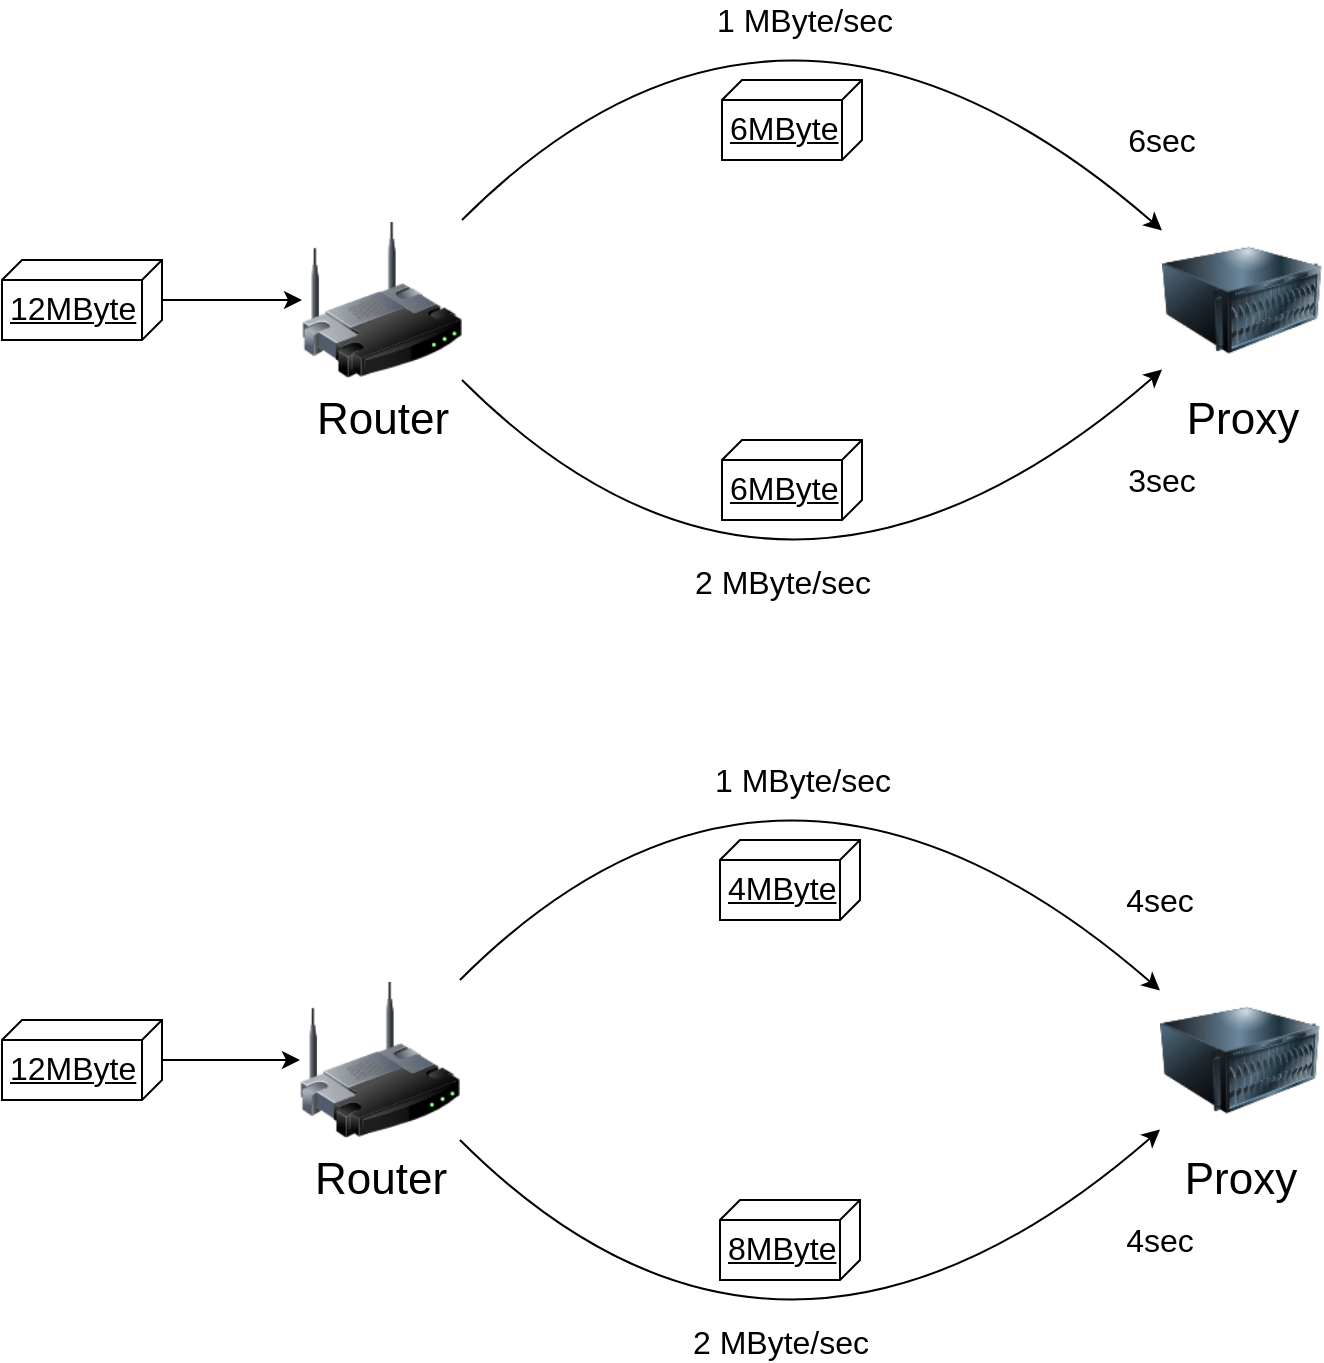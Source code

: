 <mxfile version="20.8.16" type="device"><diagram name="Seite-1" id="8r2wOwt9S-F-MKYvTa6W"><mxGraphModel dx="1102" dy="822" grid="1" gridSize="10" guides="1" tooltips="1" connect="1" arrows="1" fold="1" page="1" pageScale="1" pageWidth="827" pageHeight="1169" math="0" shadow="0"><root><mxCell id="0"/><mxCell id="1" parent="0"/><mxCell id="nG1XpPllmrUPNJxpy3Wf-1" value="Router" style="image;html=1;labelBackgroundColor=#ffffff;image=img/lib/clip_art/networking/Wireless_Router_128x128.png;rounded=1;shadow=0;comic=0;strokeWidth=2;fontSize=22" parent="1" vertex="1"><mxGeometry x="160" y="320" width="80" height="80" as="geometry"/></mxCell><mxCell id="nG1XpPllmrUPNJxpy3Wf-2" value="Proxy" style="image;html=1;image=img/lib/clip_art/computers/Server_128x128.png;fontSize=22;" parent="1" vertex="1"><mxGeometry x="590" y="320" width="80" height="80" as="geometry"/></mxCell><mxCell id="nG1XpPllmrUPNJxpy3Wf-3" value="" style="endArrow=classic;startArrow=none;html=1;shadow=0;curved=1;startFill=0;" parent="1" source="nG1XpPllmrUPNJxpy3Wf-1" target="nG1XpPllmrUPNJxpy3Wf-2" edge="1"><mxGeometry width="50" height="50" relative="1" as="geometry"><mxPoint x="250" y="250" as="sourcePoint"/><mxPoint x="610" y="230" as="targetPoint"/><Array as="points"><mxPoint x="400" y="160"/></Array></mxGeometry></mxCell><mxCell id="nG1XpPllmrUPNJxpy3Wf-5" value="&lt;font style=&quot;font-size: 16px;&quot;&gt;1 MByte/sec&lt;/font&gt;" style="edgeLabel;html=1;align=center;verticalAlign=middle;resizable=0;points=[];" parent="nG1XpPllmrUPNJxpy3Wf-3" vertex="1" connectable="0"><mxGeometry x="0.331" y="-35" relative="1" as="geometry"><mxPoint x="-36" y="-27" as="offset"/></mxGeometry></mxCell><mxCell id="nG1XpPllmrUPNJxpy3Wf-4" value="" style="endArrow=none;startArrow=classic;html=1;shadow=0;curved=1;endFill=0;" parent="1" source="nG1XpPllmrUPNJxpy3Wf-2" target="nG1XpPllmrUPNJxpy3Wf-1" edge="1"><mxGeometry width="50" height="50" relative="1" as="geometry"><mxPoint x="560" y="575.455" as="sourcePoint"/><mxPoint x="210" y="573.81" as="targetPoint"/><Array as="points"><mxPoint x="400" y="560"/></Array></mxGeometry></mxCell><mxCell id="nG1XpPllmrUPNJxpy3Wf-6" value="2 MByte/sec" style="edgeLabel;html=1;align=center;verticalAlign=middle;resizable=0;points=[];fontSize=16;" parent="nG1XpPllmrUPNJxpy3Wf-4" vertex="1" connectable="0"><mxGeometry x="-0.201" y="-50" relative="1" as="geometry"><mxPoint x="-13" y="18" as="offset"/></mxGeometry></mxCell><mxCell id="nG1XpPllmrUPNJxpy3Wf-9" value="6MByte" style="verticalAlign=top;align=left;spacingTop=8;spacingLeft=2;spacingRight=12;shape=cube;size=10;direction=south;fontStyle=4;html=1;fontSize=16;" parent="1" vertex="1"><mxGeometry x="370" y="250" width="70" height="40" as="geometry"/></mxCell><mxCell id="nG1XpPllmrUPNJxpy3Wf-10" value="6MByte" style="verticalAlign=top;align=left;spacingTop=8;spacingLeft=2;spacingRight=12;shape=cube;size=10;direction=south;fontStyle=4;html=1;fontSize=16;" parent="1" vertex="1"><mxGeometry x="370" y="430" width="70" height="40" as="geometry"/></mxCell><mxCell id="nG1XpPllmrUPNJxpy3Wf-11" value="6sec" style="text;html=1;strokeColor=none;fillColor=none;align=center;verticalAlign=middle;whiteSpace=wrap;rounded=0;fontSize=16;" parent="1" vertex="1"><mxGeometry x="560" y="265" width="60" height="30" as="geometry"/></mxCell><mxCell id="nG1XpPllmrUPNJxpy3Wf-12" value="3sec" style="text;html=1;strokeColor=none;fillColor=none;align=center;verticalAlign=middle;whiteSpace=wrap;rounded=0;fontSize=16;" parent="1" vertex="1"><mxGeometry x="560" y="435" width="60" height="30" as="geometry"/></mxCell><mxCell id="nG1XpPllmrUPNJxpy3Wf-22" value="Router" style="image;html=1;labelBackgroundColor=#ffffff;image=img/lib/clip_art/networking/Wireless_Router_128x128.png;rounded=1;shadow=0;comic=0;strokeWidth=2;fontSize=22" parent="1" vertex="1"><mxGeometry x="159" y="700" width="80" height="80" as="geometry"/></mxCell><mxCell id="nG1XpPllmrUPNJxpy3Wf-23" value="Proxy" style="image;html=1;image=img/lib/clip_art/computers/Server_128x128.png;fontSize=22;" parent="1" vertex="1"><mxGeometry x="589" y="700" width="80" height="80" as="geometry"/></mxCell><mxCell id="nG1XpPllmrUPNJxpy3Wf-24" value="" style="endArrow=classic;startArrow=none;html=1;shadow=0;curved=1;startFill=0;" parent="1" source="nG1XpPllmrUPNJxpy3Wf-22" target="nG1XpPllmrUPNJxpy3Wf-23" edge="1"><mxGeometry width="50" height="50" relative="1" as="geometry"><mxPoint x="249" y="630" as="sourcePoint"/><mxPoint x="609" y="610" as="targetPoint"/><Array as="points"><mxPoint x="399" y="540"/></Array></mxGeometry></mxCell><mxCell id="nG1XpPllmrUPNJxpy3Wf-25" value="&lt;font style=&quot;font-size: 16px;&quot;&gt;1 MByte/sec&lt;/font&gt;" style="edgeLabel;html=1;align=center;verticalAlign=middle;resizable=0;points=[];" parent="nG1XpPllmrUPNJxpy3Wf-24" vertex="1" connectable="0"><mxGeometry x="0.331" y="-35" relative="1" as="geometry"><mxPoint x="-36" y="-27" as="offset"/></mxGeometry></mxCell><mxCell id="nG1XpPllmrUPNJxpy3Wf-26" value="" style="endArrow=none;startArrow=classic;html=1;shadow=0;curved=1;endFill=0;" parent="1" source="nG1XpPllmrUPNJxpy3Wf-23" target="nG1XpPllmrUPNJxpy3Wf-22" edge="1"><mxGeometry width="50" height="50" relative="1" as="geometry"><mxPoint x="559" y="955.455" as="sourcePoint"/><mxPoint x="209" y="953.81" as="targetPoint"/><Array as="points"><mxPoint x="399" y="940"/></Array></mxGeometry></mxCell><mxCell id="nG1XpPllmrUPNJxpy3Wf-27" value="2 MByte/sec" style="edgeLabel;html=1;align=center;verticalAlign=middle;resizable=0;points=[];fontSize=16;" parent="nG1XpPllmrUPNJxpy3Wf-26" vertex="1" connectable="0"><mxGeometry x="-0.201" y="-50" relative="1" as="geometry"><mxPoint x="-13" y="18" as="offset"/></mxGeometry></mxCell><mxCell id="nG1XpPllmrUPNJxpy3Wf-28" value="4MByte" style="verticalAlign=top;align=left;spacingTop=8;spacingLeft=2;spacingRight=12;shape=cube;size=10;direction=south;fontStyle=4;html=1;fontSize=16;" parent="1" vertex="1"><mxGeometry x="369" y="630" width="70" height="40" as="geometry"/></mxCell><mxCell id="nG1XpPllmrUPNJxpy3Wf-29" value="8MByte" style="verticalAlign=top;align=left;spacingTop=8;spacingLeft=2;spacingRight=12;shape=cube;size=10;direction=south;fontStyle=4;html=1;fontSize=16;" parent="1" vertex="1"><mxGeometry x="369" y="810" width="70" height="40" as="geometry"/></mxCell><mxCell id="nG1XpPllmrUPNJxpy3Wf-30" value="4sec" style="text;html=1;strokeColor=none;fillColor=none;align=center;verticalAlign=middle;whiteSpace=wrap;rounded=0;fontSize=16;" parent="1" vertex="1"><mxGeometry x="559" y="645" width="60" height="30" as="geometry"/></mxCell><mxCell id="nG1XpPllmrUPNJxpy3Wf-31" value="4sec" style="text;html=1;strokeColor=none;fillColor=none;align=center;verticalAlign=middle;whiteSpace=wrap;rounded=0;fontSize=16;" parent="1" vertex="1"><mxGeometry x="559" y="815" width="60" height="30" as="geometry"/></mxCell><mxCell id="z9PgjEgCE4wlVO6j-92W-1" value="12MByte" style="verticalAlign=top;align=left;spacingTop=8;spacingLeft=2;spacingRight=12;shape=cube;size=10;direction=south;fontStyle=4;html=1;fontSize=16;" vertex="1" parent="1"><mxGeometry x="10" y="340" width="80" height="40" as="geometry"/></mxCell><mxCell id="z9PgjEgCE4wlVO6j-92W-4" value="" style="endArrow=classic;html=1;rounded=0;" edge="1" parent="1" source="z9PgjEgCE4wlVO6j-92W-1" target="nG1XpPllmrUPNJxpy3Wf-1"><mxGeometry width="50" height="50" relative="1" as="geometry"><mxPoint x="60" y="540" as="sourcePoint"/><mxPoint x="110" y="490" as="targetPoint"/></mxGeometry></mxCell><mxCell id="z9PgjEgCE4wlVO6j-92W-5" value="12MByte" style="verticalAlign=top;align=left;spacingTop=8;spacingLeft=2;spacingRight=12;shape=cube;size=10;direction=south;fontStyle=4;html=1;fontSize=16;" vertex="1" parent="1"><mxGeometry x="10" y="720" width="80" height="40" as="geometry"/></mxCell><mxCell id="z9PgjEgCE4wlVO6j-92W-6" value="" style="endArrow=classic;html=1;rounded=0;" edge="1" parent="1" source="z9PgjEgCE4wlVO6j-92W-5" target="nG1XpPllmrUPNJxpy3Wf-22"><mxGeometry width="50" height="50" relative="1" as="geometry"><mxPoint x="61" y="930" as="sourcePoint"/><mxPoint x="160" y="735.369" as="targetPoint"/></mxGeometry></mxCell></root></mxGraphModel></diagram></mxfile>